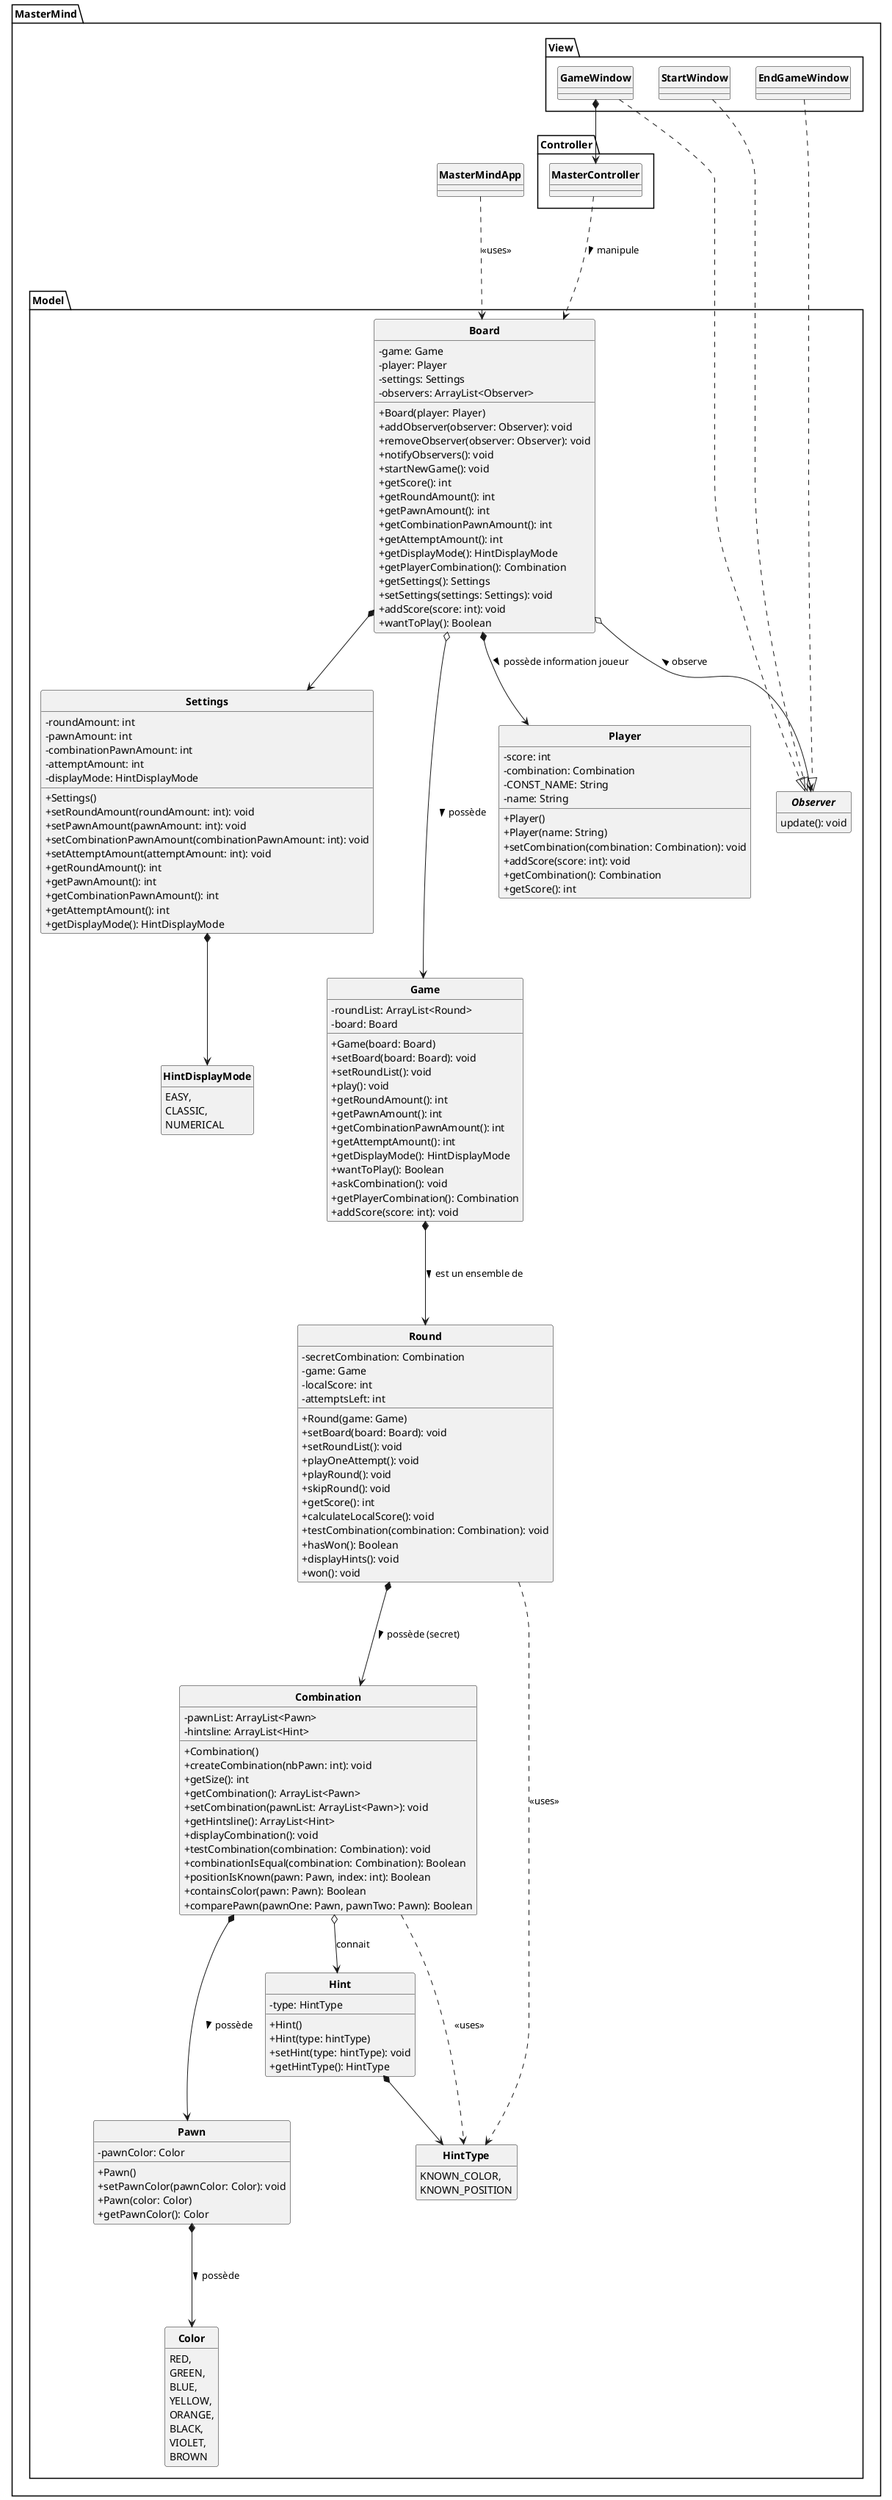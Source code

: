 @startuml
'https://plantuml.com/class-diagram
skinparam style strictuml
skinparam classAttributeIconSize 0
skinparam classFontStyle Bold
hide enum methods
hide interface attributes

package MasterMind{
    class MasterMindApp{
    }
        package Controller{
            class MasterController{
            }
        }
        package Model {
class Board {
    - game: Game
    - player: Player
    - settings: Settings
    - observers: ArrayList<Observer>

    + Board(player: Player)
    + addObserver(observer: Observer): void
    + removeObserver(observer: Observer): void
    + notifyObservers(): void
    + startNewGame(): void
    + getScore(): int
    + getRoundAmount(): int
    + getPawnAmount(): int
    + getCombinationPawnAmount(): int
    + getAttemptAmount(): int
    + getDisplayMode(): HintDisplayMode
    + getPlayerCombination(): Combination
    + getSettings(): Settings
    + setSettings(settings: Settings): void
    + addScore(score: int): void
    + wantToPlay(): Boolean
}

class Settings {
    - roundAmount: int
    - pawnAmount: int
    - combinationPawnAmount: int
    - attemptAmount: int
    - displayMode: HintDisplayMode

    + Settings()
    + setRoundAmount(roundAmount: int): void
    + setPawnAmount(pawnAmount: int): void
    + setCombinationPawnAmount(combinationPawnAmount: int): void
    + setAttemptAmount(attemptAmount: int): void
    + getRoundAmount(): int
    + getPawnAmount(): int
    + getCombinationPawnAmount(): int
    + getAttemptAmount(): int
    + getDisplayMode(): HintDisplayMode
}

class Game {
    - roundList: ArrayList<Round>
    - board: Board

    + Game(board: Board)
    + setBoard(board: Board): void
    + setRoundList(): void
    + play(): void
    + getRoundAmount(): int
    + getPawnAmount(): int
    + getCombinationPawnAmount(): int
    + getAttemptAmount(): int
    + getDisplayMode(): HintDisplayMode
    + wantToPlay(): Boolean
    + askCombination(): void
    + getPlayerCombination(): Combination
    + addScore(score: int): void
}

class Round {
    - secretCombination: Combination
    - game: Game
    - localScore: int
    - attemptsLeft: int

    + Round(game: Game)
    + setBoard(board: Board): void
    + setRoundList(): void
    + playOneAttempt(): void
    + playRound(): void
    + skipRound(): void
    + getScore(): int
    + calculateLocalScore(): void
    + testCombination(combination: Combination): void
    + hasWon(): Boolean
    + displayHints(): void
    + won(): void
}

class Player {
    - score: int
    - combination: Combination
    - CONST_NAME: String
    - name: String

    + Player()
    + Player(name: String)
    + setCombination(combination: Combination): void
    + addScore(score: int): void
    + getCombination(): Combination
    + getScore(): int
}

class Combination {
    - pawnList: ArrayList<Pawn>
    - hintsline: ArrayList<Hint>

    + Combination()
    + createCombination(nbPawn: int): void
    + getSize(): int
    + getCombination(): ArrayList<Pawn>
    + setCombination(pawnList: ArrayList<Pawn>): void
    + getHintsline(): ArrayList<Hint>
    + displayCombination(): void
    + testCombination(combination: Combination): void
    + combinationIsEqual(combination: Combination): Boolean
    + positionIsKnown(pawn: Pawn, index: int): Boolean
    + containsColor(pawn: Pawn): Boolean
    + comparePawn(pawnOne: Pawn, pawnTwo: Pawn): Boolean
}

class Hint {
    - type: HintType

    + Hint()
    + Hint(type: hintType)
    + setHint(type: hintType): void
    + getHintType(): HintType
}
enum HintType {
    KNOWN_COLOR,
    KNOWN_POSITION
}
class Pawn {
    - pawnColor: Color
    + Pawn()
    + setPawnColor(pawnColor: Color): void
    + Pawn(color: Color)
    + getPawnColor(): Color
}

enum Color {
    RED,
    GREEN,
    BLUE,
    YELLOW,
    ORANGE,
    BLACK,
    VIOLET,
    BROWN
}

enum HintDisplayMode {
    EASY,
    CLASSIC,
    NUMERICAL
}

interface Observer {
    update(): void
}
        }
        package View {
            class GameWindow {
            }
            class StartWindow{
            }
            class EndGameWindow{
            }
        }
}

'Base pas ouf mais c'est un début'
'####VUES####'
GameWindow *--> MasterController
GameWindow ...|> Observer
StartWindow ...|> Observer
EndGameWindow ...|> Observer
'####MODEL####'
Combination *---> Pawn : > possède
Pawn *---> Color : > possède
Game *---> Round : > est un ensemble de
Board o--> Observer : < observe
Round *---> Combination : > possède (secret)
Board o---> Game : > possède
Board *--> Settings
Settings *--> HintDisplayMode
Board *--> Player : > possède information joueur
Combination o--> Hint : connait
Hint *--> HintType
Combination ...> HintType : <<uses>>
Round ...> HintType : <<uses>>
'a revoir'

'####CONTROLLER####'
MasterController ...> Board : > manipule
'####MAIN####'
MasterMindApp ...> Board : <<uses>>
@enduml